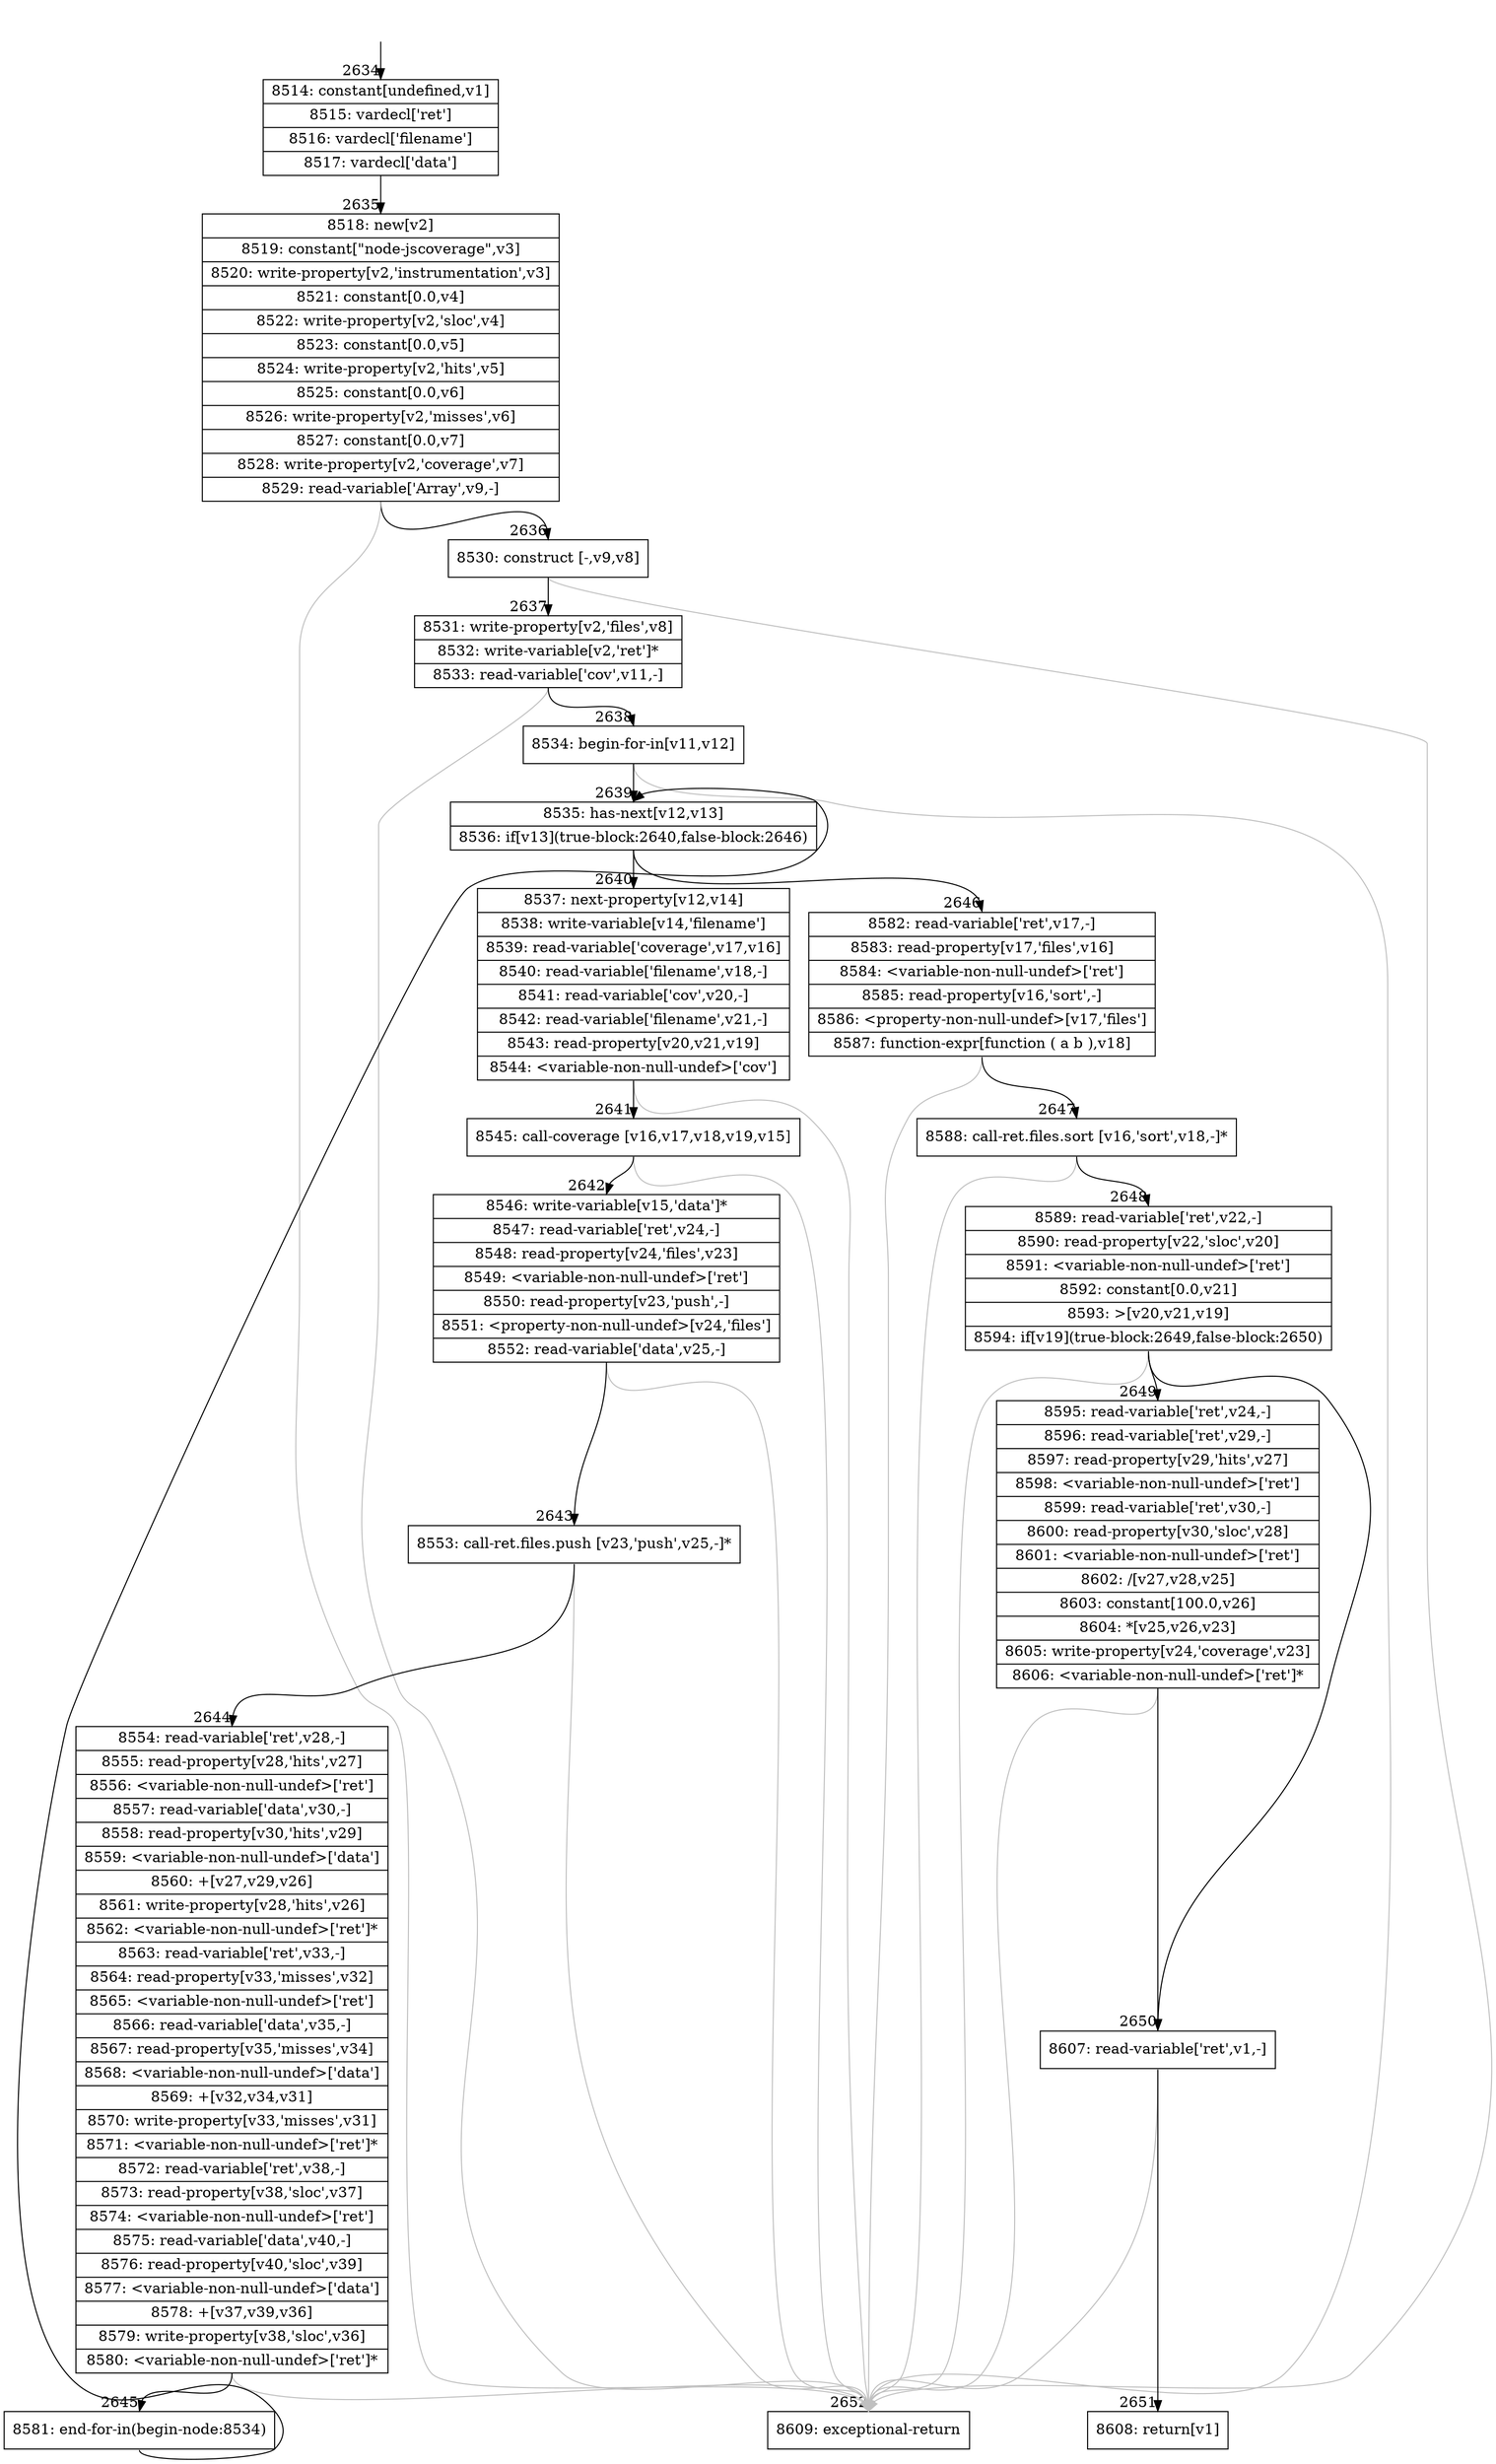 digraph {
rankdir="TD"
BB_entry226[shape=none,label=""];
BB_entry226 -> BB2634 [tailport=s, headport=n, headlabel="    2634"]
BB2634 [shape=record label="{8514: constant[undefined,v1]|8515: vardecl['ret']|8516: vardecl['filename']|8517: vardecl['data']}" ] 
BB2634 -> BB2635 [tailport=s, headport=n, headlabel="      2635"]
BB2635 [shape=record label="{8518: new[v2]|8519: constant[\"node-jscoverage\",v3]|8520: write-property[v2,'instrumentation',v3]|8521: constant[0.0,v4]|8522: write-property[v2,'sloc',v4]|8523: constant[0.0,v5]|8524: write-property[v2,'hits',v5]|8525: constant[0.0,v6]|8526: write-property[v2,'misses',v6]|8527: constant[0.0,v7]|8528: write-property[v2,'coverage',v7]|8529: read-variable['Array',v9,-]}" ] 
BB2635 -> BB2636 [tailport=s, headport=n, headlabel="      2636"]
BB2635 -> BB2652 [tailport=s, headport=n, color=gray, headlabel="      2652"]
BB2636 [shape=record label="{8530: construct [-,v9,v8]}" ] 
BB2636 -> BB2637 [tailport=s, headport=n, headlabel="      2637"]
BB2636 -> BB2652 [tailport=s, headport=n, color=gray]
BB2637 [shape=record label="{8531: write-property[v2,'files',v8]|8532: write-variable[v2,'ret']*|8533: read-variable['cov',v11,-]}" ] 
BB2637 -> BB2638 [tailport=s, headport=n, headlabel="      2638"]
BB2637 -> BB2652 [tailport=s, headport=n, color=gray]
BB2638 [shape=record label="{8534: begin-for-in[v11,v12]}" ] 
BB2638 -> BB2639 [tailport=s, headport=n, headlabel="      2639"]
BB2638 -> BB2652 [tailport=s, headport=n, color=gray]
BB2639 [shape=record label="{8535: has-next[v12,v13]|8536: if[v13](true-block:2640,false-block:2646)}" ] 
BB2639 -> BB2640 [tailport=s, headport=n, headlabel="      2640"]
BB2639 -> BB2646 [tailport=s, headport=n, headlabel="      2646"]
BB2640 [shape=record label="{8537: next-property[v12,v14]|8538: write-variable[v14,'filename']|8539: read-variable['coverage',v17,v16]|8540: read-variable['filename',v18,-]|8541: read-variable['cov',v20,-]|8542: read-variable['filename',v21,-]|8543: read-property[v20,v21,v19]|8544: \<variable-non-null-undef\>['cov']}" ] 
BB2640 -> BB2641 [tailport=s, headport=n, headlabel="      2641"]
BB2640 -> BB2652 [tailport=s, headport=n, color=gray]
BB2641 [shape=record label="{8545: call-coverage [v16,v17,v18,v19,v15]}" ] 
BB2641 -> BB2642 [tailport=s, headport=n, headlabel="      2642"]
BB2641 -> BB2652 [tailport=s, headport=n, color=gray]
BB2642 [shape=record label="{8546: write-variable[v15,'data']*|8547: read-variable['ret',v24,-]|8548: read-property[v24,'files',v23]|8549: \<variable-non-null-undef\>['ret']|8550: read-property[v23,'push',-]|8551: \<property-non-null-undef\>[v24,'files']|8552: read-variable['data',v25,-]}" ] 
BB2642 -> BB2643 [tailport=s, headport=n, headlabel="      2643"]
BB2642 -> BB2652 [tailport=s, headport=n, color=gray]
BB2643 [shape=record label="{8553: call-ret.files.push [v23,'push',v25,-]*}" ] 
BB2643 -> BB2644 [tailport=s, headport=n, headlabel="      2644"]
BB2643 -> BB2652 [tailport=s, headport=n, color=gray]
BB2644 [shape=record label="{8554: read-variable['ret',v28,-]|8555: read-property[v28,'hits',v27]|8556: \<variable-non-null-undef\>['ret']|8557: read-variable['data',v30,-]|8558: read-property[v30,'hits',v29]|8559: \<variable-non-null-undef\>['data']|8560: +[v27,v29,v26]|8561: write-property[v28,'hits',v26]|8562: \<variable-non-null-undef\>['ret']*|8563: read-variable['ret',v33,-]|8564: read-property[v33,'misses',v32]|8565: \<variable-non-null-undef\>['ret']|8566: read-variable['data',v35,-]|8567: read-property[v35,'misses',v34]|8568: \<variable-non-null-undef\>['data']|8569: +[v32,v34,v31]|8570: write-property[v33,'misses',v31]|8571: \<variable-non-null-undef\>['ret']*|8572: read-variable['ret',v38,-]|8573: read-property[v38,'sloc',v37]|8574: \<variable-non-null-undef\>['ret']|8575: read-variable['data',v40,-]|8576: read-property[v40,'sloc',v39]|8577: \<variable-non-null-undef\>['data']|8578: +[v37,v39,v36]|8579: write-property[v38,'sloc',v36]|8580: \<variable-non-null-undef\>['ret']*}" ] 
BB2644 -> BB2645 [tailport=s, headport=n, headlabel="      2645"]
BB2644 -> BB2652 [tailport=s, headport=n, color=gray]
BB2645 [shape=record label="{8581: end-for-in(begin-node:8534)}" ] 
BB2645 -> BB2639 [tailport=s, headport=n]
BB2646 [shape=record label="{8582: read-variable['ret',v17,-]|8583: read-property[v17,'files',v16]|8584: \<variable-non-null-undef\>['ret']|8585: read-property[v16,'sort',-]|8586: \<property-non-null-undef\>[v17,'files']|8587: function-expr[function ( a b ),v18]}" ] 
BB2646 -> BB2647 [tailport=s, headport=n, headlabel="      2647"]
BB2646 -> BB2652 [tailport=s, headport=n, color=gray]
BB2647 [shape=record label="{8588: call-ret.files.sort [v16,'sort',v18,-]*}" ] 
BB2647 -> BB2648 [tailport=s, headport=n, headlabel="      2648"]
BB2647 -> BB2652 [tailport=s, headport=n, color=gray]
BB2648 [shape=record label="{8589: read-variable['ret',v22,-]|8590: read-property[v22,'sloc',v20]|8591: \<variable-non-null-undef\>['ret']|8592: constant[0.0,v21]|8593: \>[v20,v21,v19]|8594: if[v19](true-block:2649,false-block:2650)}" ] 
BB2648 -> BB2649 [tailport=s, headport=n, headlabel="      2649"]
BB2648 -> BB2650 [tailport=s, headport=n, headlabel="      2650"]
BB2648 -> BB2652 [tailport=s, headport=n, color=gray]
BB2649 [shape=record label="{8595: read-variable['ret',v24,-]|8596: read-variable['ret',v29,-]|8597: read-property[v29,'hits',v27]|8598: \<variable-non-null-undef\>['ret']|8599: read-variable['ret',v30,-]|8600: read-property[v30,'sloc',v28]|8601: \<variable-non-null-undef\>['ret']|8602: /[v27,v28,v25]|8603: constant[100.0,v26]|8604: *[v25,v26,v23]|8605: write-property[v24,'coverage',v23]|8606: \<variable-non-null-undef\>['ret']*}" ] 
BB2649 -> BB2650 [tailport=s, headport=n]
BB2649 -> BB2652 [tailport=s, headport=n, color=gray]
BB2650 [shape=record label="{8607: read-variable['ret',v1,-]}" ] 
BB2650 -> BB2651 [tailport=s, headport=n, headlabel="      2651"]
BB2650 -> BB2652 [tailport=s, headport=n, color=gray]
BB2651 [shape=record label="{8608: return[v1]}" ] 
BB2652 [shape=record label="{8609: exceptional-return}" ] 
//#$~ 3049
}
